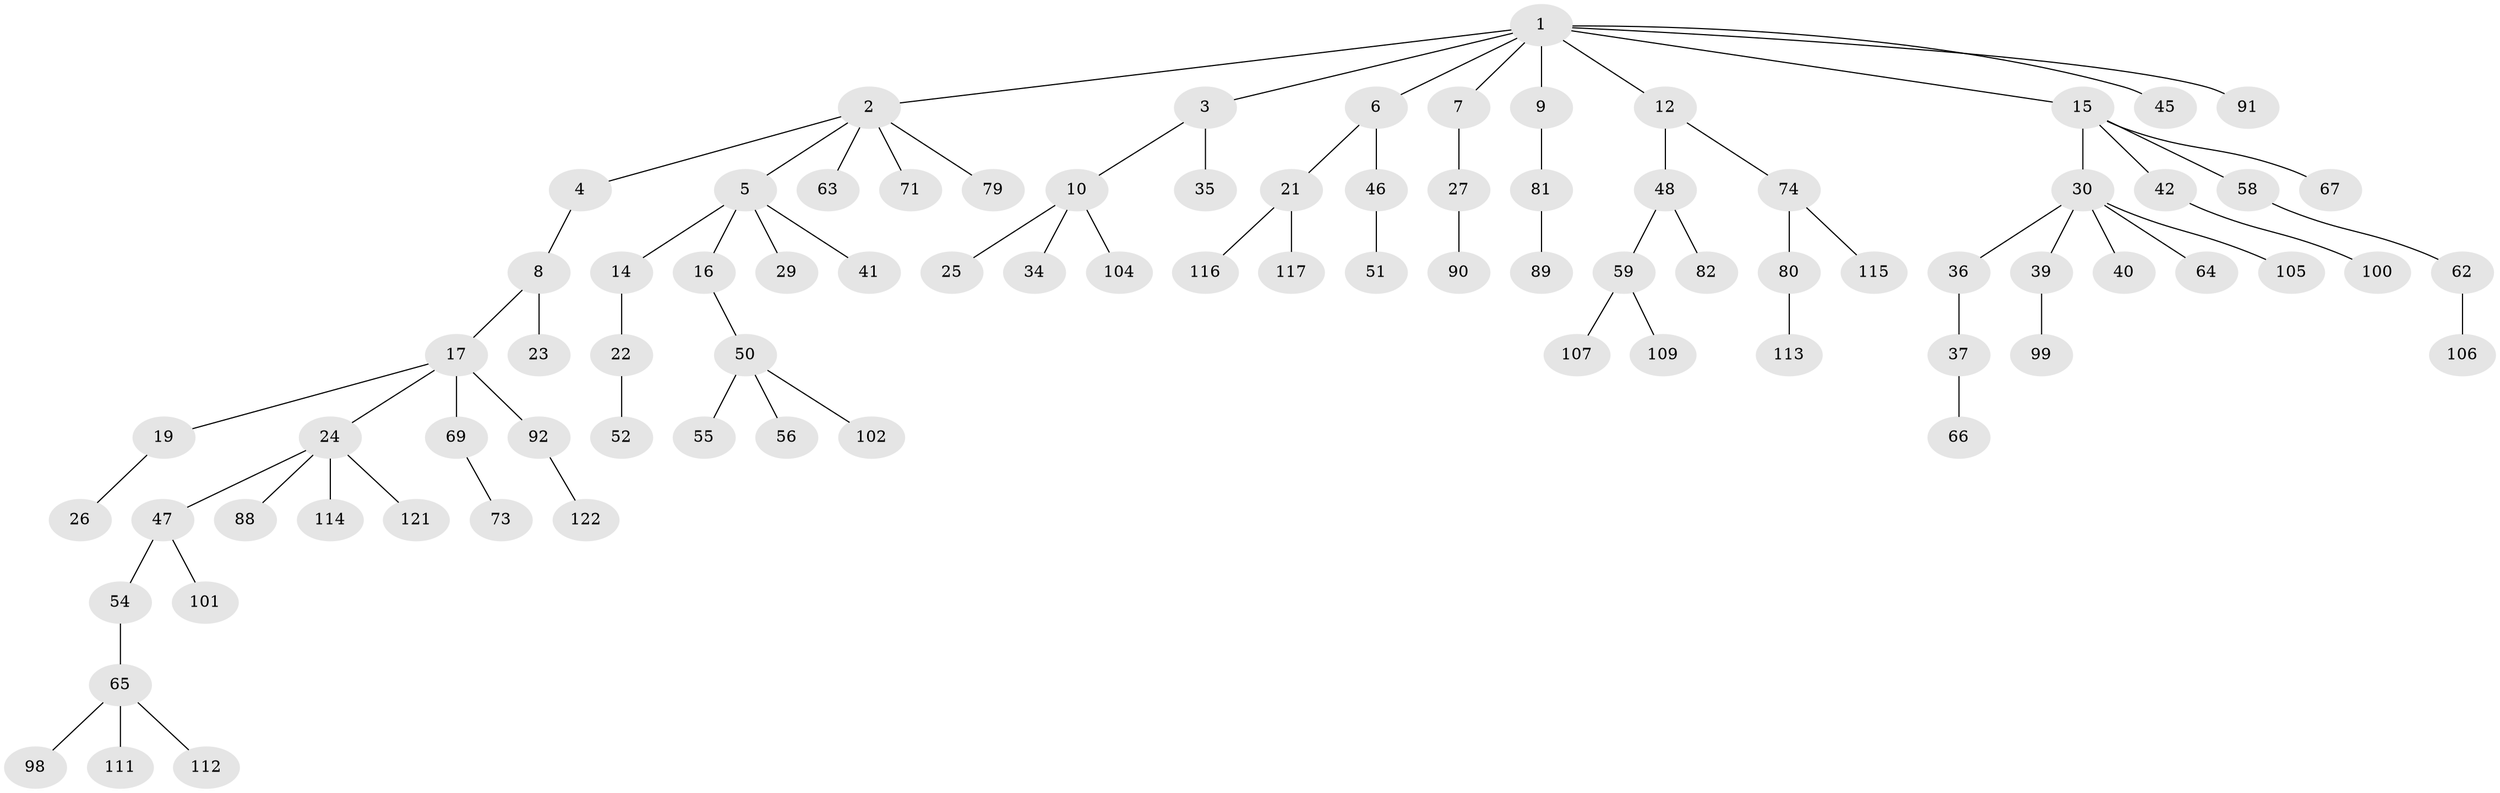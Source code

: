 // original degree distribution, {7: 0.016260162601626018, 6: 0.008130081300813009, 4: 0.07317073170731707, 3: 0.17073170731707318, 2: 0.21951219512195122, 5: 0.016260162601626018, 1: 0.4959349593495935}
// Generated by graph-tools (version 1.1) at 2025/42/03/06/25 10:42:05]
// undirected, 83 vertices, 82 edges
graph export_dot {
graph [start="1"]
  node [color=gray90,style=filled];
  1 [super="+11"];
  2 [super="+43"];
  3 [super="+76"];
  4 [super="+93"];
  5 [super="+13"];
  6 [super="+28"];
  7 [super="+18"];
  8;
  9 [super="+78"];
  10 [super="+120"];
  12 [super="+20"];
  14 [super="+119"];
  15 [super="+38"];
  16;
  17 [super="+44"];
  19;
  21 [super="+49"];
  22;
  23 [super="+60"];
  24 [super="+31"];
  25 [super="+95"];
  26 [super="+33"];
  27 [super="+72"];
  29;
  30 [super="+32"];
  34 [super="+85"];
  35;
  36 [super="+75"];
  37 [super="+68"];
  39 [super="+86"];
  40 [super="+108"];
  41;
  42 [super="+83"];
  45;
  46 [super="+53"];
  47 [super="+87"];
  48;
  50 [super="+96"];
  51;
  52;
  54;
  55;
  56 [super="+57"];
  58;
  59 [super="+61"];
  62;
  63;
  64;
  65 [super="+70"];
  66;
  67;
  69 [super="+77"];
  71;
  73 [super="+84"];
  74 [super="+97"];
  79;
  80 [super="+103"];
  81 [super="+94"];
  82;
  88 [super="+123"];
  89;
  90;
  91;
  92;
  98;
  99;
  100;
  101 [super="+110"];
  102;
  104;
  105;
  106;
  107;
  109 [super="+118"];
  111;
  112;
  113;
  114;
  115;
  116;
  117;
  121;
  122;
  1 -- 2;
  1 -- 3;
  1 -- 6;
  1 -- 7;
  1 -- 9;
  1 -- 15;
  1 -- 91;
  1 -- 12;
  1 -- 45;
  2 -- 4;
  2 -- 5;
  2 -- 63;
  2 -- 71;
  2 -- 79;
  3 -- 10;
  3 -- 35;
  4 -- 8;
  5 -- 41;
  5 -- 16;
  5 -- 29;
  5 -- 14;
  6 -- 21;
  6 -- 46;
  7 -- 27;
  8 -- 17;
  8 -- 23;
  9 -- 81;
  10 -- 25;
  10 -- 34;
  10 -- 104;
  12 -- 48;
  12 -- 74;
  14 -- 22;
  15 -- 30;
  15 -- 42;
  15 -- 67;
  15 -- 58;
  16 -- 50;
  17 -- 19;
  17 -- 24;
  17 -- 92;
  17 -- 69;
  19 -- 26;
  21 -- 116;
  21 -- 117;
  22 -- 52;
  24 -- 114;
  24 -- 121;
  24 -- 88;
  24 -- 47;
  27 -- 90;
  30 -- 36;
  30 -- 39;
  30 -- 40;
  30 -- 64;
  30 -- 105;
  36 -- 37;
  37 -- 66;
  39 -- 99;
  42 -- 100;
  46 -- 51;
  47 -- 54;
  47 -- 101;
  48 -- 59;
  48 -- 82;
  50 -- 55;
  50 -- 56;
  50 -- 102;
  54 -- 65;
  58 -- 62;
  59 -- 107;
  59 -- 109;
  62 -- 106;
  65 -- 111;
  65 -- 112;
  65 -- 98;
  69 -- 73;
  74 -- 80;
  74 -- 115;
  80 -- 113;
  81 -- 89;
  92 -- 122;
}
